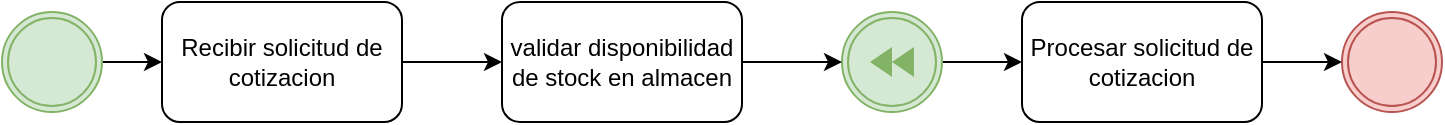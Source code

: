 <mxfile version="20.3.0" type="device"><diagram id="vtxHqcKo7FbgdFCTapH9" name="Página-1"><mxGraphModel dx="868" dy="545" grid="1" gridSize="10" guides="1" tooltips="1" connect="1" arrows="1" fold="1" page="1" pageScale="1" pageWidth="827" pageHeight="1169" math="0" shadow="0"><root><mxCell id="0"/><mxCell id="1" parent="0"/><mxCell id="7Z7QYhhzrUEAS3C3LJ93-10" value="" style="edgeStyle=orthogonalEdgeStyle;rounded=0;orthogonalLoop=1;jettySize=auto;html=1;" edge="1" parent="1" source="7Z7QYhhzrUEAS3C3LJ93-1" target="7Z7QYhhzrUEAS3C3LJ93-4"><mxGeometry relative="1" as="geometry"/></mxCell><mxCell id="7Z7QYhhzrUEAS3C3LJ93-1" value="" style="points=[[0.145,0.145,0],[0.5,0,0],[0.855,0.145,0],[1,0.5,0],[0.855,0.855,0],[0.5,1,0],[0.145,0.855,0],[0,0.5,0]];shape=mxgraph.bpmn.event;html=1;verticalLabelPosition=bottom;labelBackgroundColor=#ffffff;verticalAlign=top;align=center;perimeter=ellipsePerimeter;outlineConnect=0;aspect=fixed;outline=throwing;symbol=compensation;fillColor=#d5e8d4;strokeColor=#82b366;" vertex="1" parent="1"><mxGeometry x="500" y="270" width="50" height="50" as="geometry"/></mxCell><mxCell id="7Z7QYhhzrUEAS3C3LJ93-2" value="" style="points=[[0.145,0.145,0],[0.5,0,0],[0.855,0.145,0],[1,0.5,0],[0.855,0.855,0],[0.5,1,0],[0.145,0.855,0],[0,0.5,0]];shape=mxgraph.bpmn.event;html=1;verticalLabelPosition=bottom;labelBackgroundColor=#ffffff;verticalAlign=top;align=center;perimeter=ellipsePerimeter;outlineConnect=0;aspect=fixed;outline=throwing;symbol=general;fillColor=#f8cecc;strokeColor=#b85450;" vertex="1" parent="1"><mxGeometry x="750" y="270" width="50" height="50" as="geometry"/></mxCell><mxCell id="7Z7QYhhzrUEAS3C3LJ93-7" value="" style="edgeStyle=orthogonalEdgeStyle;rounded=0;orthogonalLoop=1;jettySize=auto;html=1;" edge="1" parent="1" source="7Z7QYhhzrUEAS3C3LJ93-3" target="7Z7QYhhzrUEAS3C3LJ93-6"><mxGeometry relative="1" as="geometry"/></mxCell><mxCell id="7Z7QYhhzrUEAS3C3LJ93-3" value="" style="points=[[0.145,0.145,0],[0.5,0,0],[0.855,0.145,0],[1,0.5,0],[0.855,0.855,0],[0.5,1,0],[0.145,0.855,0],[0,0.5,0]];shape=mxgraph.bpmn.event;html=1;verticalLabelPosition=bottom;labelBackgroundColor=#ffffff;verticalAlign=top;align=center;perimeter=ellipsePerimeter;outlineConnect=0;aspect=fixed;outline=throwing;symbol=general;fillColor=#d5e8d4;strokeColor=#82b366;" vertex="1" parent="1"><mxGeometry x="80" y="270" width="50" height="50" as="geometry"/></mxCell><mxCell id="7Z7QYhhzrUEAS3C3LJ93-11" value="" style="edgeStyle=orthogonalEdgeStyle;rounded=0;orthogonalLoop=1;jettySize=auto;html=1;" edge="1" parent="1" source="7Z7QYhhzrUEAS3C3LJ93-4" target="7Z7QYhhzrUEAS3C3LJ93-2"><mxGeometry relative="1" as="geometry"/></mxCell><mxCell id="7Z7QYhhzrUEAS3C3LJ93-4" value="Procesar solicitud de cotizacion" style="rounded=1;whiteSpace=wrap;html=1;" vertex="1" parent="1"><mxGeometry x="590" y="265" width="120" height="60" as="geometry"/></mxCell><mxCell id="7Z7QYhhzrUEAS3C3LJ93-9" value="" style="edgeStyle=orthogonalEdgeStyle;rounded=0;orthogonalLoop=1;jettySize=auto;html=1;" edge="1" parent="1" source="7Z7QYhhzrUEAS3C3LJ93-5" target="7Z7QYhhzrUEAS3C3LJ93-1"><mxGeometry relative="1" as="geometry"/></mxCell><mxCell id="7Z7QYhhzrUEAS3C3LJ93-5" value="validar disponibilidad de stock en almacen" style="rounded=1;whiteSpace=wrap;html=1;" vertex="1" parent="1"><mxGeometry x="330" y="265" width="120" height="60" as="geometry"/></mxCell><mxCell id="7Z7QYhhzrUEAS3C3LJ93-8" value="" style="edgeStyle=orthogonalEdgeStyle;rounded=0;orthogonalLoop=1;jettySize=auto;html=1;" edge="1" parent="1" source="7Z7QYhhzrUEAS3C3LJ93-6" target="7Z7QYhhzrUEAS3C3LJ93-5"><mxGeometry relative="1" as="geometry"/></mxCell><mxCell id="7Z7QYhhzrUEAS3C3LJ93-6" value="Recibir solicitud de cotizacion" style="rounded=1;whiteSpace=wrap;html=1;" vertex="1" parent="1"><mxGeometry x="160" y="265" width="120" height="60" as="geometry"/></mxCell></root></mxGraphModel></diagram></mxfile>